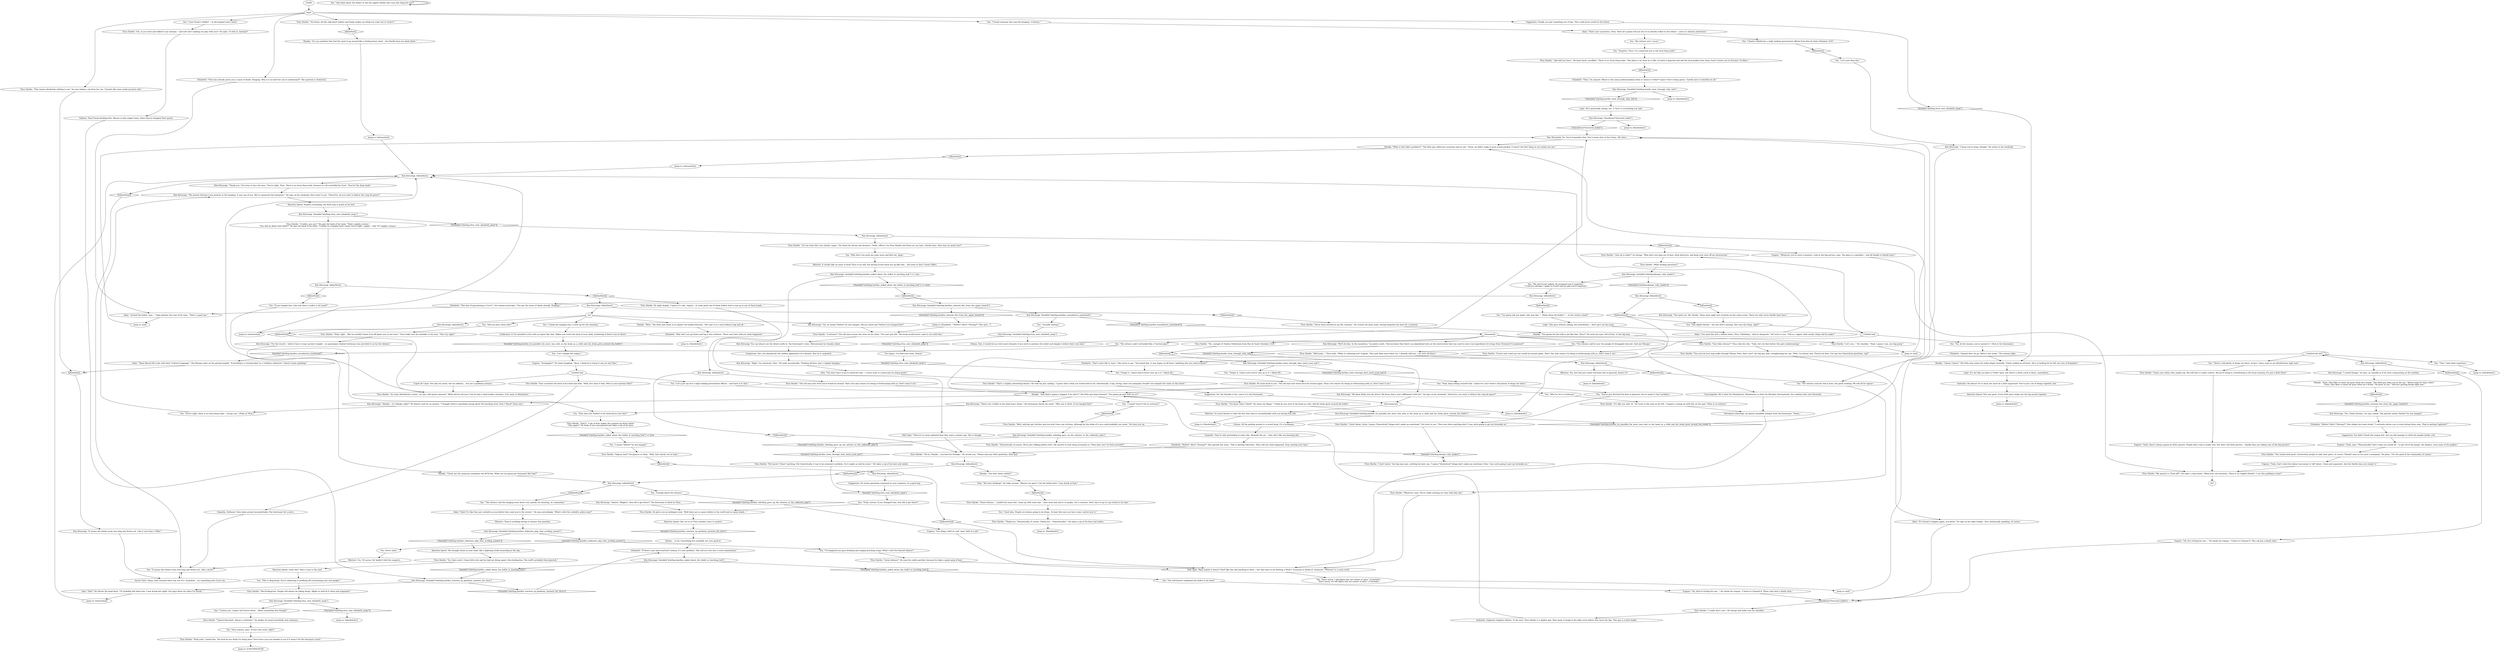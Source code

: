 # WHIRLING F1 /  HARDIE WC MODIFIERES
# * Evrart
#* Play
#* Bullet
# ==================================================
digraph G {
	  0 [label="START"];
	  1 [label="input"];
	  2 [label="Half Light: Okay, maybe it doesn't *feel* like this did anything to them -- but they have to be fretting a *little*. Everyone is afraid of  witnesses. *Witness* is a scary word."];
	  3 [label="Titus Hardie: \"Huh?!\" A sip of beer makes the surprise go down easier.\n\"This again?\" He looks at you unsurprised and takes a sip of his beer."];
	  4 [label="You: \"I think the hanging was a cover-up for the shooting.\""];
	  5 [label="Kim Kitsuragi: \"It means the whole scene was long and drawn out. Like it was from a *film*.\""];
	  6 [label="Kim Kitsuragi: \"We know Ruby was the driver. We know that's your *affiliation* with her.\" He taps on his notebook. \"Detective, you want to deliver the coup de grace?\""];
	  7 [label="Titus Hardie: He gives you an indulgent look. \"Well there are so many bullets in the world and so many heads...\""];
	  8 [label="Elizabeth: \"If there's any *post-mortem* trauma, it's your problem. This will not turn into a cross-examination.\""];
	  9 [label="Kim Kitsuragi: Variable[\"whirling.hardies_asked_about_the_bullet_in_lynching_hub\"]"];
	  10 [label="Variable[\"whirling.hardies_asked_about_the_bullet_in_lynching_hub\"]", shape=diamond];
	  11 [label="!(Variable[\"whirling.hardies_asked_about_the_bullet_in_lynching_hub\"])", shape=diamond];
	  12 [label="You: \"My witness isn't a local.\""];
	  13 [label="Rhetoric: They're avoiding having to answer this question."];
	  14 [label="Kim Kitsuragi: Variable[\"whirling.hardies_elaborate_play_rhet_avoding_asnwer\"]"];
	  15 [label="Variable[\"whirling.hardies_elaborate_play_rhet_avoding_asnwer\"]", shape=diamond];
	  16 [label="!(Variable[\"whirling.hardies_elaborate_play_rhet_avoding_asnwer\"])", shape=diamond];
	  17 [label="You: \"I'd imagined you guys drinking and singing lynching songs. What's with the funeral silence?\""];
	  18 [label="You: Never mind."];
	  19 [label="You: \"There's still plenty of drugs out there. In fact, I have some in my bloodstream right now.\""];
	  20 [label="Eugene: \"Yeah, there's always gonna be little sprouts. People find a way to make coin. But that's the little picture... Hardie boys are taking care of the big picture!\""];
	  21 [label="Kim Kitsuragi: IsKimHere()"];
	  22 [label="IsKimHere()", shape=diamond];
	  23 [label="!(IsKimHere())", shape=diamond];
	  24 [label="Kim Kitsuragi: \"Not quite yet, Mr. Hardie. There were eight sets of prints on the crime scene. There are only seven Hardie boys here.\""];
	  25 [label="You: \"The eighth Hardie -- the one who's missing. She runs the thing, right?\""];
	  26 [label="You: \"Did you guys shoot him?\""];
	  27 [label="Elizabeth: \"Before? After? *During?*\" She shakes her head slowly. \"I seriously advise you to stop testing these men. They're getting *agitated*.\""];
	  28 [label="You: \"I found someone who saw the hanging. A witness.\""];
	  29 [label="Titus Hardie: \"It's like you said, Al.\" He turns to the man on his left. \"Copper's coming up with this on the spot. There is no witness.\""];
	  30 [label="You: \"The witness said he saw two people of Areopagite descent. And one Mesque.\""];
	  31 [label="Titus Hardie: \"So some Moralintern cronie,\" he says with great reproach. \"What did he tell you? I bet he had a dead hooker situation, if he came to Martinaise.\""];
	  32 [label="Shanky: \"Check out the stand-up comedians the RCM has. When are we gonna get funnymen like that?\""];
	  33 [label="Titus Hardie: \"Like hell you have.\" He leans back, unruffled. \"There is no 'local drug trade'. This place is as clean as a rifle. Go back to Jamrock and ask the local junkies how clean *your* streets are in Precinct '41-Kilos'.\""];
	  34 [label="Titus Hardie: \"You would need good, trustworthy people to take their place, of course. *Hardy* men to run such a monopoly.\" He grins. \"For the good of the community, of course.\""];
	  35 [label="Titus Hardie: \"Enjoy your shitty ride, junkie-cop. We still have it under control. All you're doing is contributing to the local economy. It's just a little hitch.\""];
	  36 [label="You: \"No, do the honour, you've earned it.\" (Nod at the lieutenant.)"];
	  37 [label="Titus Hardie: \"Boo-fucking-hoo. People will always be taking drugs. Might as well do it clean and organized.\""];
	  38 [label="Empathy: They're only pretending to enjoy this. Beneath the act -- they don't like you knowing this."];
	  39 [label="Reaction Speed: Little shit? That's Cuno in the yard."];
	  40 [label="Elizabeth: \"Why don't you go home and log it into evidence. These men have told you what happened.\""];
	  41 [label="Titus Hardie: \"Yeah yeah, I heard him. The fuck do you think I'm doing here? You'd have your ass handed to you if it wasn't for the bossman's word.\""];
	  42 [label="Kim Kitsuragi: IsKimHere()"];
	  43 [label="IsKimHere()", shape=diamond];
	  44 [label="!(IsKimHere())", shape=diamond];
	  45 [label="Titus Hardie: \"Let's see...\" He chuckles. \"Yeah. I guess I am, you big pussy.\""];
	  46 [label="Drama: ...or lie. Something he's probably not very good at."];
	  47 [label="Kim Kitsuragi: \"Yes. Death threats,\" he says calmly. \"My partner meant *before* he was hanged.\""];
	  48 [label="Alain: \"Those flaccid MI cocks with their *culture* language.\" The Mesque spits on the ground angrily. \"Everything's a *surreal play* or a *sublime whatever*. Doesn't mean anything.\""];
	  49 [label="Rhetoric: Yes. Of course. Be *polite* with the suspects..."];
	  50 [label="Titus Hardie: \"Thank you. Theoretically, of course. Thank you -- *theoretically*.\" He takes a sip of his beer and smiles."];
	  51 [label="Shanky: \"I know, I know!\" The little man raises his index finger excitedly. \"Fattie walked on all fours. He's so fucking fat he left two sets of footprints.\""];
	  52 [label="Jump to: [Hardiehub1]"];
	  53 [label="Eugene: \"Oh, he's itching for one...\" He clacks his tongue. \"I listen to Channel 8. This cop has a death wish.\""];
	  54 [label="Jump to: [Hardiehub1]"];
	  55 [label="You: \"I just found a *bullet* -- in the hanged man's head.\""];
	  56 [label="You: \"The witness said it all looked like a *surreal play*.\""];
	  57 [label="You: \"Let's just say he's a high ranking government official -- and leave it at that.\""];
	  58 [label="Kim Kitsuragi: \"Indeed. *Mighty*. How did it get there?\" The lieutenant is fixed on Titus."];
	  59 [label="You: \"If you hanged him, why was there a bullet in his head?\""];
	  60 [label="Titus Hardie: \"Never been worried in my life, lawman.\" He crosses his hairy arms, having forgotten his beer for a moment."];
	  61 [label="Jump to: [asf]"];
	  62 [label="Titus Hardie: \"Oh no, Shanks... you hurt his feelings.\" He mocks you. \"Please ask your little questions, little guy.\""];
	  63 [label="Eugene: \"Areopagite?\" He starts laughing. \"Boss, I think he's trying to say me and Theo.\""];
	  64 [label="Titus Hardie: \"Well yeah...\" Titus nods. \"What is confusing you? Eugene, Theo and Alain were there too. I already told you -- we were all there.\""];
	  65 [label="Untitled hub"];
	  66 [label="Alain: \"I've seen this shit a million times, Titus. Flyfishing -- they're desperate.\" He turns to you. \"Tell us, copper, what wacky claims did he make?\""];
	  67 [label="Perception (Hearing): An almost inaudible whisper from the lieutenant: \"Damn...\""];
	  68 [label="Kim Kitsuragi: Variable[\"whirling.hardies_been_through_dont_need_scool_exit\"]"];
	  69 [label="Variable[\"whirling.hardies_been_through_dont_need_scool_exit\"]", shape=diamond];
	  70 [label="!(Variable[\"whirling.hardies_been_through_dont_need_scool_exit\"])", shape=diamond];
	  71 [label="You: \"Forget it. I knew you'd never own up to it.\" (Back off.)"];
	  72 [label="Eugene: \"Whatever you've seen is peanuts. Look at the big picture, man. The place is a paradise -- and all thanks to Hardie boys!\""];
	  73 [label="You: \"This is disgusting. You're admitting to profiting off of poisoning your own people.\""];
	  74 [label="Kim Kitsuragi: IsKimHere()"];
	  75 [label="IsKimHere()", shape=diamond];
	  76 [label="!(IsKimHere())", shape=diamond];
	  77 [label="Kim Kitsuragi: \"I would though,\" he says, as casually as if he were commenting on the weather."];
	  78 [label="Titus Hardie: \"Well, snitches get stitches and you don't have any stitches, although by the looks of it you could probably use some.\" He sizes you up."];
	  79 [label="You: \"I'm gonna ask you again, why was this...\" (Show them the bullet) \"... in the victim's head?\""];
	  80 [label="Shanky: \"Wow.\" The little man leans in to inspect the leaden blossom. \"He's got it in a real evidence bag and all...\""];
	  81 [label="Logic: This goes without saying, but nonetheless -- don't give out his name."];
	  82 [label="Kim Kitsuragi: \"Right. I'm convinced, Glen.\" He nods sarcastically. \"Nothing off here. Just a regular hanging.\""];
	  83 [label="Titus Hardie: \"Some witness... I pulled the same shit. Came up with some shit -- then went and said it to people. Get a reaction. Don't have to go to cop school to try that.\""];
	  84 [label="You: \"Yeah, keep telling yourself that. I know for a fact there's still plenty of drugs out there.\""];
	  85 [label="You: \"Fine. I had other questions.\""];
	  86 [label="Jump to: [Hardiehub1]"];
	  87 [label="Kim Kitsuragi: Variable[\"whirling.klaasje_ruby_leader\"]"];
	  88 [label="Variable[\"whirling.klaasje_ruby_leader\"]", shape=diamond];
	  89 [label="!(Variable[\"whirling.klaasje_ruby_leader\"])", shape=diamond];
	  90 [label="You: \"Me and Evrart talked. He promised you'd cooperate.\"\n\"I told you already, I spoke to Evrart and he said you'd cooperate.\""];
	  91 [label="Elizabeth: \"Titus has already given you a cause of death. Hanging. Why is it so hard for you to understand?\" The question is rhetorical."];
	  92 [label="You: \"I meant *before* he was hanged.\""];
	  93 [label="Kim Kitsuragi: IsKimHere()"];
	  94 [label="IsKimHere()", shape=diamond];
	  95 [label="!(IsKimHere())", shape=diamond];
	  96 [label="Jump to: [witnesshub]"];
	  97 [label="Kim Kitsuragi: IsKimHere()"];
	  98 [label="IsKimHere()", shape=diamond];
	  99 [label="!(IsKimHere())", shape=diamond];
	  100 [label="Rhetoric: Yes, but that just sends everyone else to Jamrock, doesn't it?"];
	  101 [label="Eugene: \"Yeah, that's what the labour movement is *all* about. Clean and organized. And the Hardie boys are runnin' it.\""];
	  102 [label="Kim Kitsuragi: Variable[\"whirling.titus_sent_elizabeth_away\"]"];
	  103 [label="Variable[\"whirling.titus_sent_elizabeth_away\"]", shape=diamond];
	  104 [label="!(Variable[\"whirling.titus_sent_elizabeth_away\"])", shape=diamond];
	  105 [label="You: \"Curious yes, I guess we'll never know... About something else though?\""];
	  106 [label="Kim Kitsuragi: IsKimHere()"];
	  107 [label="IsKimHere()", shape=diamond];
	  108 [label="!(IsKimHere())", shape=diamond];
	  109 [label="asf"];
	  110 [label="Pain Threshold: No. You'd remember that. You've been shot at four times. Hit twice."];
	  111 [label="You: \"Let's change the subject.\""];
	  112 [label="Kim Kitsuragi: \"Shanky -- it's Shanky, right?\" He doesn't wait for an answer. \"I thought there's something wrong about the lynching story. Now I *know* there was.\""];
	  113 [label="Jump to: [witnesshub]"];
	  114 [label="Eugene: \"Yeah, man. *Theoretically* that's what you would do -- to get rid of the gangs, the dealers, even some of the junkies.\""];
	  115 [label="Suggestion: No, the thunder is his. Leave it to the lieutenant."];
	  116 [label="Titus Hardie: \"No, there aren't. Some little shit and his dad are doing speed. Boo-fucking-hoo. The stuff's probably from Jamrock.\""];
	  117 [label="You: \"You've just diverted the flow to Jamrock. You've made it *our* problem.\""];
	  118 [label="Untitled hub (02)"];
	  119 [label="Jump to: [Hardiehub1]"];
	  120 [label="Titus Hardie: \"You sure do love long walks through Theory Town, don't you?\" the big guy asks, straightening his cap. \"Well, I'm thirsty now. Thirsty for beer. Got any less theoretical questions, cop?\""];
	  121 [label="You: \"And what about this Ruby? Is she the eighth Hardie who runs this thing for you?\""];
	  122 [label="Rhetoric: So much bluster to hide the fact that they're uncomfortable with you having this info."];
	  123 [label="You: \"Don't worry, I will figure this out sooner or later.\" (Conclude.)\n\"Don't worry, we will figure this out sooner or later.\" (Conclude.)
"];
	  124 [label="Kim Kitsuragi: \"No, he meant *before* he was hanged. Did you shoot him *before* you hanged him?\""];
	  125 [label="Jump to: [Elizabeth: \"\"Before? After? *During?*\" She spre...\"]"];
	  126 [label="Titus Hardie: \"Vapour, huh?\" He glances at Alain. \"Well, that checks out at least.\""];
	  127 [label="Titus Hardie: \"Whatever, man. You're really wasting our time with this shit.\""];
	  128 [label="Titus Hardie: \"We haven't *done* anything. But theoretically, it has to be someone's problem. So it might as well be yours.\" He takes a sip of his beer and smiles."];
	  129 [label="Titus Hardie: \"I don't know, Lizzie. I guess *theoretical* things don't make me emotional.\" He turns to you. \"Now was there anything else? I was sorta going to get my brewskie on.\""];
	  130 [label="Kim Kitsuragi: Variable[\"whirling.hardie_went_through_ruby_info\"]"];
	  131 [label="Variable[\"whirling.hardie_went_through_ruby_info\"]", shape=diamond];
	  132 [label="!(Variable[\"whirling.hardie_went_through_ruby_info\"])", shape=diamond];
	  133 [label="Jump to: [Hardiehub1]"];
	  134 [label="You: \"Forget it. I knew they'd never own up to it.\" (Back off.)"];
	  135 [label="Titus Hardie: \"Evrart sent word you two would be around again. That's the only reason I'm being so forthcoming with ya. Don't wear it out.\""];
	  136 [label="You: \"Very mature, guys. Evrart sent word, right?\""];
	  137 [label="You: \"I would *never* tell on someone!\""];
	  138 [label="Kim Kitsuragi: \"There was a bullet in the dead man's brain,\" the lieutenant checks his notes. \"Why was it there, if you hanged him?\""];
	  139 [label="Kim Kitsuragi: Variable[\"whirling.hardies_entered_this_from_the_upper_branch\"]"];
	  140 [label="Variable[\"whirling.hardies_entered_this_from_the_upper_branch\"]", shape=diamond];
	  141 [label="!(Variable[\"whirling.hardies_entered_this_from_the_upper_branch\"])", shape=diamond];
	  142 [label="Kim Kitsuragi: Variable[\"whirling.hardies_moralintern_mentioned\"]"];
	  143 [label="Variable[\"whirling.hardies_moralintern_mentioned\"]", shape=diamond];
	  144 [label="!(Variable[\"whirling.hardies_moralintern_mentioned\"])", shape=diamond];
	  145 [label="You: \"Actually nothing.\""];
	  146 [label="Encyclopedia: MI is short for Moralintern. Moralintern is short for Moralist International, the coalition that runs Revachol."];
	  147 [label="Kim Kitsuragi: \"For the record -- which I have to type up later tonight -- no apocalypse related testimony was provided to us by the witness.\""];
	  148 [label="Kim Kitsuragi: IsKimHere()"];
	  149 [label="IsKimHere()", shape=diamond];
	  150 [label="!(IsKimHere())", shape=diamond];
	  151 [label="Suggestion: He seems genuinely surprised at your response. In a good way."];
	  152 [label="Jump to: [Hardiehub1]"];
	  153 [label="Authority: He doesn't let it show, but must be a little impressed. You've put a lot of things together, fast."];
	  154 [label="Alain: \"It's bound to happen again, you know.\" He taps on his right temple. \"Just statistically speaking, of course.\""];
	  155 [label="Kim Kitsuragi: IsKimHere()"];
	  156 [label="IsKimHere()", shape=diamond];
	  157 [label="!(IsKimHere())", shape=diamond];
	  158 [label="Titus Hardie: \"The old man sent word you'd would be around. That's the only reason I'm being so forthcoming with ya. Don't wear it out.\""];
	  159 [label="Kim Kitsuragi: Variable[\"whirling.hardies_whirling_gave_up_the_witness_to_the_ealborate_play\"]"];
	  160 [label="Variable[\"whirling.hardies_whirling_gave_up_the_witness_to_the_ealborate_play\"]", shape=diamond];
	  161 [label="!(Variable[\"whirling.hardies_whirling_gave_up_the_witness_to_the_ealborate_play\"])", shape=diamond];
	  162 [label="Titus Hardie: \"Theoretically, of course. We're just talking politics here. My answer to your drug accusation is: *How dare you? Go fuck yourself!*\""];
	  163 [label="Titus Hardie: \"My answer is: *fuck off*!\" He takes a step closer. \"Mind your own business. There is no *eighth Hardie*. I run this goddamn scene!\""];
	  164 [label="Untitled hub"];
	  165 [label="hub justincase"];
	  166 [label="Titus Hardie: \"I don't know,\" the big man says, swirling his beer can, \"I guess *theoretical* things don't make me emotional. Now, I was sorta going to get my brewskie on.\""];
	  167 [label="You: \"Truly curious. If you *hanged* him, how did it get there?\""];
	  168 [label="Titus Hardie: He sighs deeply. \"I guess it's only  logical -- at some point one of them bullets had to end up in one of them heads...\""];
	  169 [label="Reaction Speed: She cut in so Titus wouldn't have to answer."];
	  170 [label="Alain: \"Around the bullet, man...\" Alain pinches the root of his nose. \"That's a good one.\""];
	  171 [label="Shanky: \"What is this fella's problem?!\" The little guy addresses everyone and no one. \"Sorry, we didn't make it more action-packed. It wasn't the first thing on our minds you see.\""];
	  172 [label="Savoir Faire: Damn, they wormed their way out of it. Somehow... try something else if you can."];
	  173 [label="Reaction Speed: The thought forms in your head, like a lightning strike branching in the sky."];
	  174 [label="Reaction Speed: Despite everything, the little man is quick on his feet."];
	  175 [label="Logic: It's not like you blew it *wide* open, but there's a little crack in there, somewhere..."];
	  176 [label="Shanky: \"You gonna let him talk to me like that, Titus?\" He turns his eyes, full of hurt, to the big man."];
	  177 [label="Rhetoric: It would take an army to bend Titus to its will, but having Evrart back you up like that... did seem to have *some* effect."];
	  178 [label="Shanky: \"And what's going to happen if we don't?\" The little guy leans forward. \"You gonna go and *tell* on us?\""];
	  179 [label="Volition: They'll keep blocking this. Return to this subject later, when they've dropped their guard."];
	  180 [label="You: \"You still haven't explained the bullet in his head.\""];
	  181 [label="Titus Hardie: \"That means absolutely nothing to me,\" he says taking a sip from his can. \"Sounds like some made-up horse shit.\""];
	  182 [label="witnesshub"];
	  183 [label="Kim Kitsuragi: IsKimHere()"];
	  184 [label="IsKimHere()", shape=diamond];
	  185 [label="!(IsKimHere())", shape=diamond];
	  186 [label="Kim Kitsuragi: \"Thank you.\" He turns to face the man. \"You're right, Titus. There is no local drug trade, because it's all controlled by *you*. *You're* the drug trade.\""];
	  187 [label="Elizabeth: \"Aaaand here we go. Back to the usual.\" The woman sighs."];
	  188 [label="Jump to: [Hardiehub1]"];
	  189 [label="Titus Hardie: \"What fucking questions?\""];
	  190 [label="Jump to: [Hardiehub1]"];
	  191 [label="Authority: Explosive laughter follows. To his men, Titus Hardie is a golden god. They want to laugh at his jokes even before they leave his lips. This guy is a born leader."];
	  192 [label="You: \"Why don't you push me some more and find out, gimp.\""];
	  193 [label="Titus Hardie: \"You know what I think?\" He raises his finger. \"I think he was shot in the head as a kid. And his brain grew around the bullet.\""];
	  194 [label="Endurance: It *is* possible to live with an injury like that. Makes you touch the back of your skull, wondering if there's one in there?"];
	  195 [label="Kim Kitsuragi: Variable[\"whirling.hardies_its_possible_the_merc_was_shot_in_the_head_as_a_child_and_his_brain_grew_around_the_bullet\"]"];
	  196 [label="Variable[\"whirling.hardies_its_possible_the_merc_was_shot_in_the_head_as_a_child_and_his_brain_grew_around_the_bullet\"]", shape=diamond];
	  197 [label="!(Variable[\"whirling.hardies_its_possible_the_merc_was_shot_in_the_head_as_a_child_and_his_brain_grew_around_the_bullet\"])", shape=diamond];
	  198 [label="Drama: All the goofing around is to avoid lying. It's a technique."];
	  199 [label="Jump to: [asf]"];
	  200 [label="Jump to: [Hardiehub1]"];
	  201 [label="Kim Kitsuragi: IsKimHere()"];
	  202 [label="IsKimHere()", shape=diamond];
	  203 [label="!(IsKimHere())", shape=diamond];
	  204 [label="Shanky: \"You don't know shiiiiiit!\""];
	  205 [label="You: \"You're right, there is no local drug trade -- except you.\" (Point at Titus.)"];
	  206 [label="Titus Hardie: \"Own up to what?\" he shrugs. \"Why don't you limp out of here, little detective, and keep your nose off my intersection.\""];
	  207 [label="Titus Hardie: He turns back to you. \"The old man sent word you'd be around again. That's the reason I'm being so forthcoming with ya. Don't wear it out.\""];
	  208 [label="Jump to: [asf]"];
	  209 [label="Elizabeth: \"Before? After? *During?*\" She spreads her arms. \"This is getting ridiculous. They told you what happened. Stop wasting your time.\""];
	  210 [label="Titus Hardie: \"A witness?\" The tall man crosses his arms on his chest. \"You ain't got shit. The locals would never come to you with this.\""];
	  211 [label="Alain: \"That's just cop-tactics, Titus. Next he's gonna tell you one of us already rolled on the others -- and is in witness protection.\""];
	  212 [label="Kim Kitsuragi: You can almost see the blood curdle in  the lieutenant's veins. Miraculously he remains silent."];
	  213 [label="You: \"Let's just drop this.\""];
	  214 [label="You: \"Charles Villedrouin, a high ranking government official from Rue de Saint Ghislaine 33-B.\""];
	  215 [label="Esprit de Corps: Not only his name, but his address... You are a goddamn menace."];
	  216 [label="Composure: He's not alarmed by the sudden appearance of a witness. But he is surprised."];
	  217 [label="Empathy: Bullseye! Glen looks around uncomfortably. The lieutenant hit a nerve."];
	  218 [label="Glen: \"You don't have to go to school for shit -- I never went to school and I'm doing great!\""];
	  219 [label="You: \"Good idea. People are always going to do drugs. At least this way you have some control over it.\""];
	  220 [label="Elizabeth: \"That's more like it, boys.\" She turns to you. \"You heard him, it was Angus on all fours. Anything else you need to know?\""];
	  221 [label="Fat Angus: \"Go fuck your mom, Dennis.\""];
	  222 [label="Kim Kitsuragi: Variable[\"whirling.titus_sent_elizabeth_away\"]"];
	  223 [label="Variable[\"whirling.titus_sent_elizabeth_away\"]", shape=diamond];
	  224 [label="!(Variable[\"whirling.titus_sent_elizabeth_away\"])", shape=diamond];
	  225 [label="Titus Hardie: \"A bullet, you say?\" He pats the back of his head. \"That's mighty curious.\"\n\"You still on about that bullet?\" He pats the back of his head. \"A bullet in a hanged man's head. You're right, copper -- that *is* mighty curious.\""];
	  226 [label="Titus Hardie: \"Oh, so you went and talked to my mommy -- and now she's making me play with you?\" He spits. \"Is that it, lawman?\""];
	  227 [label="Kim Kitsuragi: IsKimHere()"];
	  228 [label="IsKimHere()", shape=diamond];
	  229 [label="!(IsKimHere())", shape=diamond];
	  230 [label="Elizabeth: \"This line of questioning is *over*,\" the woman interrupts. \"You got the cause of death already. Hanging.\""];
	  231 [label="You: \"How does the *bullet* in his head factor into this?\""];
	  232 [label="Titus Hardie: \"You know, all this talk about bullets and heads makes me think you want one in *yours*.\""];
	  233 [label="Eugene: \"Oh, they're itching for one...\" He clacks his tongue. \"I listen to Channel 8. These cops have a death wish.\""];
	  234 [label="Shanky: \"It's you assholes that feel the need to go around like a fucking brass band -- the Hardie boys are dead silent.\""];
	  235 [label="Alain: \"Yeah! It's like they put cowbells on you before they send you to the streets.\" He says provokingly. \"What's with the cowbells, police man?\""];
	  236 [label="Jump to: [witnesshub]"];
	  237 [label="Kim Kitsuragi: IsKimHere()"];
	  238 [label="IsKimHere()", shape=diamond];
	  239 [label="!(IsKimHere())", shape=diamond];
	  240 [label="You: \"Enough about the witness.\""];
	  241 [label="Titus Hardie: \"Yes, enough of Charles Villedrouin from Rue de Saint Ghislaine 33-B.\""];
	  242 [label="Eugene: \"You doing a hell of a job, man! Hell of a job!\""];
	  243 [label="Titus Hardie: \"That's a mighty interesting theory.\" He rubs his jaw, smiling. \"I guess that's what you would need to do, theoretically. A big, strong, state run monopoly *would* out-compete the runts on the street.\""];
	  244 [label="Kim Kitsuragi: \"The person driving it was present at the hanging. It was one of you. We've connected the footprints.\" He taps on his notebook, then turns to you. \"Detective, do you want to deliver the coup de grace?\""];
	  245 [label="Logic: He's practically saying: yes. A *yes* to everything you said."];
	  246 [label="Reaction Speed: This was good. Every little piece helps put the big puzzle together."];
	  247 [label="Kim Kitsuragi: CheckItem(\"fractured_bullet\")"];
	  248 [label="CheckItem(\"fractured_bullet\")", shape=diamond];
	  249 [label="!(CheckItem(\"fractured_bullet\"))", shape=diamond];
	  250 [label="Jump to: [Hardiehub1]"];
	  251 [label="Kim Kitsuragi: Variable[\"whirling.hardies_asked_about_the_bullet_in_lynching_hub\"] == true"];
	  252 [label="Variable[\"whirling.hardies_asked_about_the_bullet_in_lynching_hub\"] == true", shape=diamond];
	  253 [label="!(Variable[\"whirling.hardies_asked_about_the_bullet_in_lynching_hub\"] == true)", shape=diamond];
	  254 [label="Half Light: *They're* no more agitated than they were a minute ago. She is though."];
	  255 [label="Suggestion: You didn't break this wagon fort, but you did manage to rattle the people inside a bit."];
	  256 [label="You: \"The witness said the end is here, the great undoing. We will all be vapour.\""];
	  257 [label="Titus Hardie: \"Your fake witness?\" Titus rubs his chin. \"Yeah, let's do that before this gets embarrassing.\""];
	  258 [label="Kim Kitsuragi: \"I know you're lying, Shanky.\" He writes in his notebook."];
	  259 [label="Glen: \"We were drinking!\" He looks around. \"Weren't we guys? I hit the bottle hard. I was drunk as fuck.\""];
	  260 [label="Titus Hardie: \"Great witness!\" He must be really parched, because he takes a giant gulp of beer."];
	  261 [label="Kim Kitsuragi: Variable[\"whirling.titus_sent_elizabeth_away\"]"];
	  262 [label="Variable[\"whirling.titus_sent_elizabeth_away\"]", shape=diamond];
	  263 [label="!(Variable[\"whirling.titus_sent_elizabeth_away\"])", shape=diamond];
	  264 [label="Drama: Sire, it would be an event most dramatic if you were to produce the bullet and dangle it before their very eyes!"];
	  265 [label="Titus Hardie: \"I really don't care.\" He shrugs and looks over his shoulder."];
	  266 [label="Titus Hardie: \"Typical binoclard. Always a tattletale.\" He shakes his head resentfully and continues."];
	  267 [label="Shanky: \"Yeah, Glen likes to shoot his guns when he's drunk.\" The little guy looks you in the eye. \"Better hope he stays sober.\"\n\"Yeah, Glen likes to shoot his guns when he's drunk.\" He grins at you. \"And he's getting drunk right now.\""];
	  268 [label="Jump to: [witnesshub]"];
	  269 [label="You: \"It means the whole scene was long and drawn out. Like a movie.\""];
	  270 [label="You: \"The witness said the hanging went down very quietly. No shouting, no commotion.\""];
	  271 [label="Kim Kitsuragi: \"We'll do that. In the meantime,\" he points south, \"did you know that there's an abandoned lorry at the intersection that was used to move raw ingredients for drugs from Terminal B to Jamrock?\""];
	  272 [label="Elizabeth: \"Titus, I'm amazed. Where is the same professionalism when it comes to *other* topics? You're doing great. I hardly have to interfere at all.\""];
	  273 [label="Kim Kitsuragi: IsKimHere()"];
	  274 [label="IsKimHere()", shape=diamond];
	  275 [label="!(IsKimHere())", shape=diamond];
	  276 [label="Titus Hardie: \"Let me state this very clearly, coppo.\" He clears his throat and declares: \"Hello, officer! I'm Titus Hardie and these are my boys. Hardie boys. How may we assist you?\""];
	  277 [label="Jump to: [LYNCHINGHUB]"];
	  278 [label="Kim Kitsuragi: Variable[\"whirling.hardies_reaction_sp_gardener_answers_for_titus\"]"];
	  279 [label="Variable[\"whirling.hardies_reaction_sp_gardener_answers_for_titus\"]", shape=diamond];
	  280 [label="!(Variable[\"whirling.hardies_reaction_sp_gardener_answers_for_titus\"])", shape=diamond];
	  281 [label="Glen: \"Shit!\" He throws his head back. \"*I* probably did shoot him. I was drunk last night. You guys know me when I'm drunk...\""];
	  282 [label="Titus Hardie: \"Yeah, right... like we wouldn't know if an MI plant was in our town.\" Titus looks over his shoulder to his men. \"Nice try, right?\""];
	  283 [label="You: \"Who he *is* is irrelevant.\""];
	  284 [label="Titus Hardie: Titus scratches the back of his head and asks: \"Well, let's hear it then. Who is your mystery fella?\""];
	  285 [label="You: \"Surprise, Titus! I've connected you to the local drug trade.\""];
	  286 [label="Suggestion: Finally, you got something out of him. This could prove useful in the future."];
	  0 -> 1
	  1 -> 232
	  1 -> 181
	  1 -> 55
	  1 -> 91
	  1 -> 28
	  1 -> 286
	  2 -> 123
	  3 -> 252
	  4 -> 194
	  5 -> 172
	  6 -> 165
	  7 -> 169
	  8 -> 9
	  9 -> 10
	  9 -> 11
	  10 -> 278
	  11 -> 180
	  12 -> 285
	  13 -> 14
	  14 -> 16
	  14 -> 15
	  15 -> 17
	  15 -> 18
	  16 -> 173
	  17 -> 260
	  18 -> 49
	  19 -> 35
	  20 -> 163
	  21 -> 22
	  21 -> 23
	  22 -> 24
	  23 -> 25
	  23 -> 86
	  24 -> 25
	  25 -> 164
	  26 -> 282
	  27 -> 255
	  28 -> 211
	  29 -> 67
	  30 -> 64
	  31 -> 183
	  32 -> 237
	  33 -> 274
	  34 -> 101
	  35 -> 20
	  36 -> 187
	  37 -> 102
	  38 -> 209
	  39 -> 73
	  40 -> 200
	  41 -> 277
	  42 -> 43
	  42 -> 44
	  43 -> 59
	  44 -> 168
	  44 -> 106
	  45 -> 208
	  46 -> 8
	  47 -> 27
	  48 -> 238
	  49 -> 269
	  50 -> 152
	  51 -> 175
	  53 -> 248
	  55 -> 226
	  56 -> 143
	  57 -> 283
	  58 -> 7
	  59 -> 231
	  60 -> 176
	  61 -> 110
	  62 -> 201
	  63 -> 65
	  64 -> 97
	  65 -> 57
	  65 -> 284
	  65 -> 215
	  66 -> 183
	  67 -> 2
	  68 -> 70
	  68 -> 71
	  69 -> 128
	  70 -> 84
	  71 -> 207
	  72 -> 163
	  73 -> 37
	  74 -> 76
	  74 -> 77
	  75 -> 234
	  76 -> 53
	  77 -> 267
	  78 -> 159
	  79 -> 81
	  80 -> 40
	  81 -> 66
	  82 -> 218
	  83 -> 219
	  84 -> 117
	  85 -> 190
	  87 -> 89
	  87 -> 90
	  88 -> 166
	  89 -> 21
	  90 -> 227
	  91 -> 170
	  92 -> 126
	  93 -> 96
	  93 -> 95
	  94 -> 213
	  95 -> 31
	  96 -> 183
	  97 -> 99
	  97 -> 100
	  98 -> 113
	  99 -> 256
	  100 -> 119
	  101 -> 163
	  102 -> 104
	  102 -> 105
	  103 -> 51
	  104 -> 188
	  105 -> 266
	  106 -> 108
	  106 -> 109
	  107 -> 139
	  108 -> 60
	  109 -> 4
	  109 -> 80
	  109 -> 26
	  109 -> 124
	  109 -> 93
	  110 -> 171
	  111 -> 63
	  112 -> 205
	  113 -> 183
	  114 -> 34
	  115 -> 165
	  116 -> 39
	  117 -> 129
	  118 -> 74
	  118 -> 19
	  118 -> 85
	  118 -> 118
	  118 -> 220
	  120 -> 154
	  121 -> 121
	  122 -> 52
	  123 -> 61
	  124 -> 210
	  125 -> 210
	  126 -> 202
	  127 -> 2
	  128 -> 223
	  129 -> 88
	  130 -> 132
	  130 -> 133
	  131 -> 6
	  132 -> 245
	  134 -> 207
	  135 -> 178
	  136 -> 41
	  137 -> 228
	  138 -> 231
	  139 -> 141
	  139 -> 142
	  140 -> 47
	  141 -> 125
	  142 -> 144
	  142 -> 145
	  143 -> 48
	  144 -> 182
	  145 -> 261
	  146 -> 67
	  147 -> 32
	  148 -> 150
	  148 -> 151
	  149 -> 68
	  150 -> 2
	  151 -> 223
	  153 -> 246
	  154 -> 248
	  155 -> 157
	  155 -> 158
	  156 -> 140
	  157 -> 62
	  158 -> 178
	  159 -> 161
	  159 -> 162
	  160 -> 242
	  161 -> 69
	  162 -> 88
	  163 -> 287
	  164 -> 36
	  164 -> 206
	  164 -> 135
	  165 -> 122
	  165 -> 86
	  166 -> 88
	  167 -> 7
	  168 -> 155
	  169 -> 279
	  170 -> 199
	  171 -> 98
	  172 -> 269
	  173 -> 116
	  174 -> 222
	  175 -> 153
	  176 -> 45
	  177 -> 251
	  178 -> 112
	  178 -> 137
	  178 -> 138
	  178 -> 193
	  179 -> 278
	  180 -> 233
	  181 -> 238
	  182 -> 257
	  182 -> 271
	  182 -> 241
	  182 -> 146
	  182 -> 56
	  182 -> 30
	  183 -> 185
	  183 -> 186
	  184 -> 83
	  185 -> 269
	  186 -> 244
	  187 -> 51
	  189 -> 87
	  191 -> 178
	  192 -> 177
	  193 -> 195
	  194 -> 196
	  195 -> 197
	  195 -> 198
	  196 -> 111
	  197 -> 171
	  198 -> 38
	  199 -> 110
	  201 -> 203
	  201 -> 204
	  202 -> 148
	  203 -> 237
	  204 -> 259
	  205 -> 244
	  206 -> 189
	  207 -> 178
	  208 -> 110
	  209 -> 62
	  210 -> 212
	  211 -> 12
	  211 -> 214
	  212 -> 216
	  213 -> 258
	  214 -> 94
	  215 -> 31
	  216 -> 82
	  217 -> 269
	  218 -> 243
	  219 -> 50
	  220 -> 134
	  221 -> 262
	  222 -> 224
	  222 -> 225
	  223 -> 167
	  224 -> 273
	  225 -> 42
	  226 -> 179
	  227 -> 229
	  227 -> 230
	  228 -> 78
	  229 -> 79
	  230 -> 170
	  231 -> 3
	  232 -> 75
	  233 -> 248
	  234 -> 236
	  235 -> 13
	  236 -> 183
	  237 -> 240
	  237 -> 239
	  238 -> 5
	  239 -> 270
	  240 -> 160
	  241 -> 149
	  242 -> 2
	  243 -> 115
	  244 -> 174
	  245 -> 247
	  246 -> 54
	  247 -> 249
	  247 -> 250
	  248 -> 265
	  249 -> 110
	  251 -> 253
	  251 -> 254
	  252 -> 92
	  253 -> 107
	  254 -> 62
	  255 -> 114
	  256 -> 127
	  257 -> 120
	  258 -> 256
	  259 -> 184
	  260 -> 2
	  261 -> 264
	  261 -> 263
	  262 -> 134
	  263 -> 221
	  264 -> 110
	  265 -> 191
	  266 -> 136
	  267 -> 156
	  268 -> 183
	  269 -> 172
	  270 -> 235
	  271 -> 131
	  272 -> 130
	  273 -> 275
	  273 -> 276
	  274 -> 272
	  275 -> 72
	  275 -> 206
	  276 -> 192
	  278 -> 280
	  278 -> 281
	  279 -> 46
	  280 -> 8
	  281 -> 268
	  282 -> 147
	  283 -> 29
	  284 -> 217
	  285 -> 33
	  286 -> 103
}

